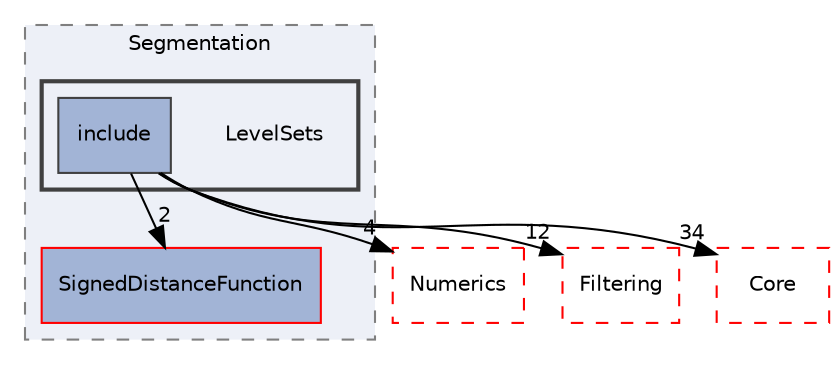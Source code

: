 digraph "LevelSets"
{
 // LATEX_PDF_SIZE
  edge [fontname="Helvetica",fontsize="10",labelfontname="Helvetica",labelfontsize="10"];
  node [fontname="Helvetica",fontsize="10",shape=record];
  compound=true
  subgraph clusterdir_431b5b85ef2fd850d23fe72862364324 {
    graph [ bgcolor="#edf0f7", pencolor="grey50", style="filled,dashed,", label="Segmentation", fontname="Helvetica", fontsize="10", URL="dir_431b5b85ef2fd850d23fe72862364324.html"]
  dir_db85a1cf755ded535c0488df221c3c80 [shape=box, label="SignedDistanceFunction", style="filled,", fillcolor="#a2b4d6", color="red", URL="dir_db85a1cf755ded535c0488df221c3c80.html"];
  subgraph clusterdir_9dbaee6cc47e62ce8c88a34491c45fd6 {
    graph [ bgcolor="#edf0f7", pencolor="grey25", style="filled,bold,", label="", fontname="Helvetica", fontsize="10", URL="dir_9dbaee6cc47e62ce8c88a34491c45fd6.html"]
    dir_9dbaee6cc47e62ce8c88a34491c45fd6 [shape=plaintext, label="LevelSets"];
  dir_ee63c48894f401753c2ac63191d33bb3 [shape=box, label="include", style="filled,", fillcolor="#a2b4d6", color="grey25", URL="dir_ee63c48894f401753c2ac63191d33bb3.html"];
  }
  }
  dir_57605c80b6a7e87d0adba2f2655cc3cb [shape=box, label="Numerics", style="dashed,", fillcolor="#edf0f7", color="red", URL="dir_57605c80b6a7e87d0adba2f2655cc3cb.html"];
  dir_6724b11ef9ad676a0a0c31463bff1d93 [shape=box, label="Filtering", style="dashed,", fillcolor="#edf0f7", color="red", URL="dir_6724b11ef9ad676a0a0c31463bff1d93.html"];
  dir_cac7f9cecb9aa42a0bd05452dddd8a21 [shape=box, label="Core", style="dashed,", fillcolor="#edf0f7", color="red", URL="dir_cac7f9cecb9aa42a0bd05452dddd8a21.html"];
  dir_ee63c48894f401753c2ac63191d33bb3->dir_57605c80b6a7e87d0adba2f2655cc3cb [headlabel="4", labeldistance=1.5 headhref="dir_000167_000210.html"];
  dir_ee63c48894f401753c2ac63191d33bb3->dir_6724b11ef9ad676a0a0c31463bff1d93 [headlabel="12", labeldistance=1.5 headhref="dir_000167_000030.html"];
  dir_ee63c48894f401753c2ac63191d33bb3->dir_cac7f9cecb9aa42a0bd05452dddd8a21 [headlabel="34", labeldistance=1.5 headhref="dir_000167_000014.html"];
  dir_ee63c48894f401753c2ac63191d33bb3->dir_db85a1cf755ded535c0488df221c3c80 [headlabel="2", labeldistance=1.5 headhref="dir_000167_000225.html"];
}
